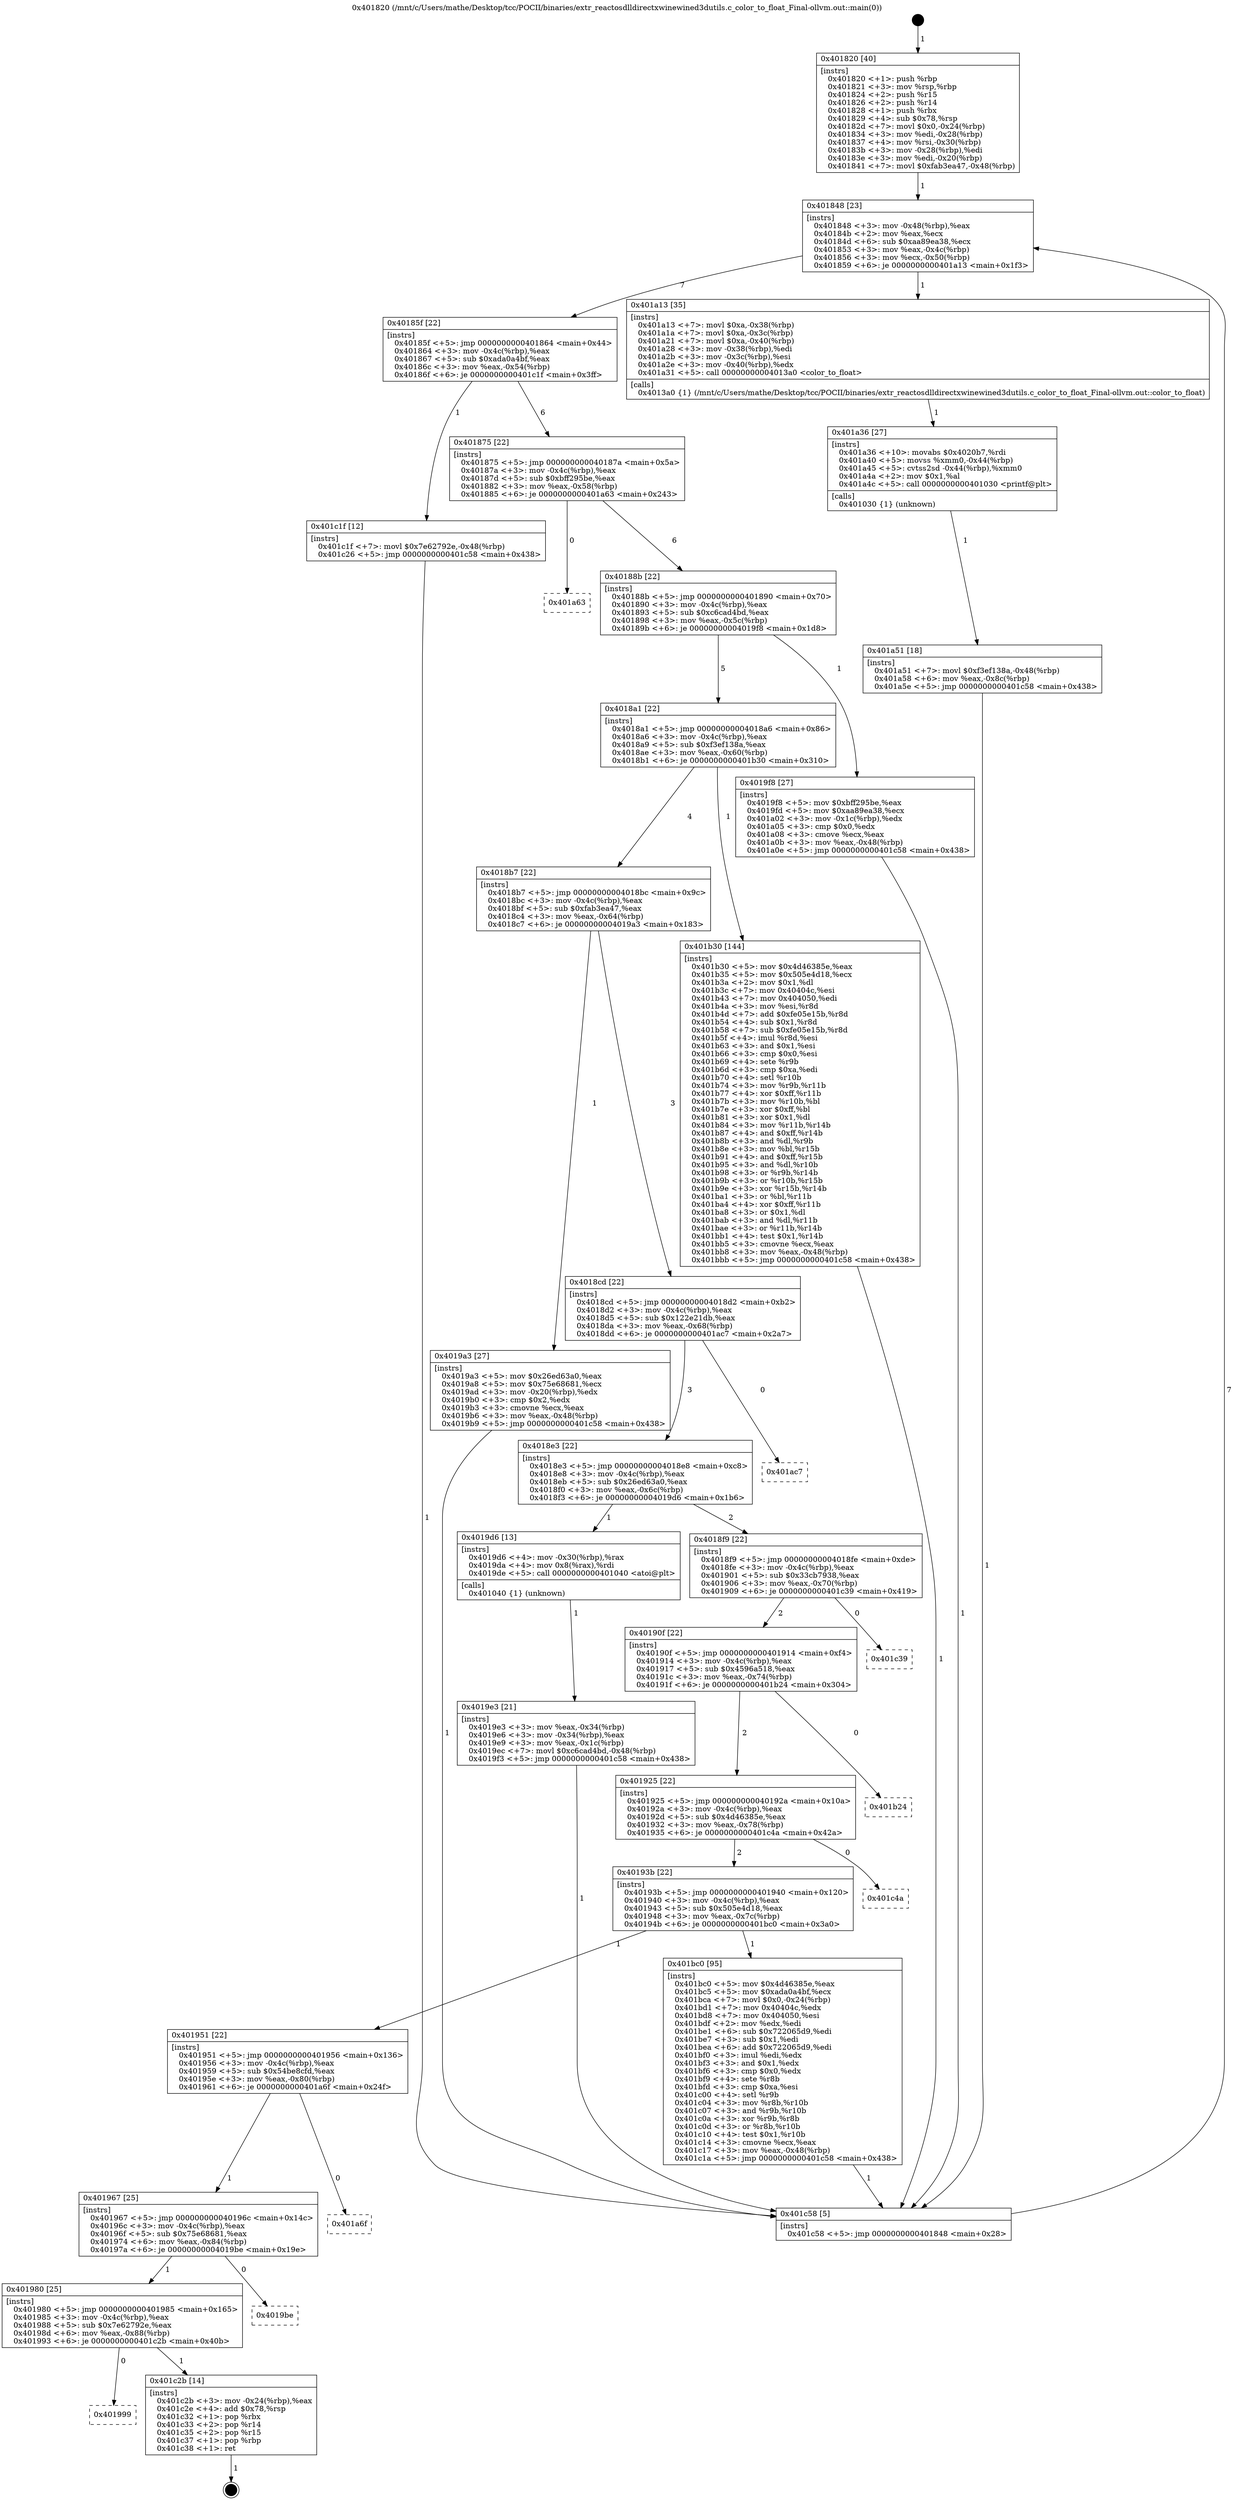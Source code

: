 digraph "0x401820" {
  label = "0x401820 (/mnt/c/Users/mathe/Desktop/tcc/POCII/binaries/extr_reactosdlldirectxwinewined3dutils.c_color_to_float_Final-ollvm.out::main(0))"
  labelloc = "t"
  node[shape=record]

  Entry [label="",width=0.3,height=0.3,shape=circle,fillcolor=black,style=filled]
  "0x401848" [label="{
     0x401848 [23]\l
     | [instrs]\l
     &nbsp;&nbsp;0x401848 \<+3\>: mov -0x48(%rbp),%eax\l
     &nbsp;&nbsp;0x40184b \<+2\>: mov %eax,%ecx\l
     &nbsp;&nbsp;0x40184d \<+6\>: sub $0xaa89ea38,%ecx\l
     &nbsp;&nbsp;0x401853 \<+3\>: mov %eax,-0x4c(%rbp)\l
     &nbsp;&nbsp;0x401856 \<+3\>: mov %ecx,-0x50(%rbp)\l
     &nbsp;&nbsp;0x401859 \<+6\>: je 0000000000401a13 \<main+0x1f3\>\l
  }"]
  "0x401a13" [label="{
     0x401a13 [35]\l
     | [instrs]\l
     &nbsp;&nbsp;0x401a13 \<+7\>: movl $0xa,-0x38(%rbp)\l
     &nbsp;&nbsp;0x401a1a \<+7\>: movl $0xa,-0x3c(%rbp)\l
     &nbsp;&nbsp;0x401a21 \<+7\>: movl $0xa,-0x40(%rbp)\l
     &nbsp;&nbsp;0x401a28 \<+3\>: mov -0x38(%rbp),%edi\l
     &nbsp;&nbsp;0x401a2b \<+3\>: mov -0x3c(%rbp),%esi\l
     &nbsp;&nbsp;0x401a2e \<+3\>: mov -0x40(%rbp),%edx\l
     &nbsp;&nbsp;0x401a31 \<+5\>: call 00000000004013a0 \<color_to_float\>\l
     | [calls]\l
     &nbsp;&nbsp;0x4013a0 \{1\} (/mnt/c/Users/mathe/Desktop/tcc/POCII/binaries/extr_reactosdlldirectxwinewined3dutils.c_color_to_float_Final-ollvm.out::color_to_float)\l
  }"]
  "0x40185f" [label="{
     0x40185f [22]\l
     | [instrs]\l
     &nbsp;&nbsp;0x40185f \<+5\>: jmp 0000000000401864 \<main+0x44\>\l
     &nbsp;&nbsp;0x401864 \<+3\>: mov -0x4c(%rbp),%eax\l
     &nbsp;&nbsp;0x401867 \<+5\>: sub $0xada0a4bf,%eax\l
     &nbsp;&nbsp;0x40186c \<+3\>: mov %eax,-0x54(%rbp)\l
     &nbsp;&nbsp;0x40186f \<+6\>: je 0000000000401c1f \<main+0x3ff\>\l
  }"]
  Exit [label="",width=0.3,height=0.3,shape=circle,fillcolor=black,style=filled,peripheries=2]
  "0x401c1f" [label="{
     0x401c1f [12]\l
     | [instrs]\l
     &nbsp;&nbsp;0x401c1f \<+7\>: movl $0x7e62792e,-0x48(%rbp)\l
     &nbsp;&nbsp;0x401c26 \<+5\>: jmp 0000000000401c58 \<main+0x438\>\l
  }"]
  "0x401875" [label="{
     0x401875 [22]\l
     | [instrs]\l
     &nbsp;&nbsp;0x401875 \<+5\>: jmp 000000000040187a \<main+0x5a\>\l
     &nbsp;&nbsp;0x40187a \<+3\>: mov -0x4c(%rbp),%eax\l
     &nbsp;&nbsp;0x40187d \<+5\>: sub $0xbff295be,%eax\l
     &nbsp;&nbsp;0x401882 \<+3\>: mov %eax,-0x58(%rbp)\l
     &nbsp;&nbsp;0x401885 \<+6\>: je 0000000000401a63 \<main+0x243\>\l
  }"]
  "0x401999" [label="{
     0x401999\l
  }", style=dashed]
  "0x401a63" [label="{
     0x401a63\l
  }", style=dashed]
  "0x40188b" [label="{
     0x40188b [22]\l
     | [instrs]\l
     &nbsp;&nbsp;0x40188b \<+5\>: jmp 0000000000401890 \<main+0x70\>\l
     &nbsp;&nbsp;0x401890 \<+3\>: mov -0x4c(%rbp),%eax\l
     &nbsp;&nbsp;0x401893 \<+5\>: sub $0xc6cad4bd,%eax\l
     &nbsp;&nbsp;0x401898 \<+3\>: mov %eax,-0x5c(%rbp)\l
     &nbsp;&nbsp;0x40189b \<+6\>: je 00000000004019f8 \<main+0x1d8\>\l
  }"]
  "0x401c2b" [label="{
     0x401c2b [14]\l
     | [instrs]\l
     &nbsp;&nbsp;0x401c2b \<+3\>: mov -0x24(%rbp),%eax\l
     &nbsp;&nbsp;0x401c2e \<+4\>: add $0x78,%rsp\l
     &nbsp;&nbsp;0x401c32 \<+1\>: pop %rbx\l
     &nbsp;&nbsp;0x401c33 \<+2\>: pop %r14\l
     &nbsp;&nbsp;0x401c35 \<+2\>: pop %r15\l
     &nbsp;&nbsp;0x401c37 \<+1\>: pop %rbp\l
     &nbsp;&nbsp;0x401c38 \<+1\>: ret\l
  }"]
  "0x4019f8" [label="{
     0x4019f8 [27]\l
     | [instrs]\l
     &nbsp;&nbsp;0x4019f8 \<+5\>: mov $0xbff295be,%eax\l
     &nbsp;&nbsp;0x4019fd \<+5\>: mov $0xaa89ea38,%ecx\l
     &nbsp;&nbsp;0x401a02 \<+3\>: mov -0x1c(%rbp),%edx\l
     &nbsp;&nbsp;0x401a05 \<+3\>: cmp $0x0,%edx\l
     &nbsp;&nbsp;0x401a08 \<+3\>: cmove %ecx,%eax\l
     &nbsp;&nbsp;0x401a0b \<+3\>: mov %eax,-0x48(%rbp)\l
     &nbsp;&nbsp;0x401a0e \<+5\>: jmp 0000000000401c58 \<main+0x438\>\l
  }"]
  "0x4018a1" [label="{
     0x4018a1 [22]\l
     | [instrs]\l
     &nbsp;&nbsp;0x4018a1 \<+5\>: jmp 00000000004018a6 \<main+0x86\>\l
     &nbsp;&nbsp;0x4018a6 \<+3\>: mov -0x4c(%rbp),%eax\l
     &nbsp;&nbsp;0x4018a9 \<+5\>: sub $0xf3ef138a,%eax\l
     &nbsp;&nbsp;0x4018ae \<+3\>: mov %eax,-0x60(%rbp)\l
     &nbsp;&nbsp;0x4018b1 \<+6\>: je 0000000000401b30 \<main+0x310\>\l
  }"]
  "0x401980" [label="{
     0x401980 [25]\l
     | [instrs]\l
     &nbsp;&nbsp;0x401980 \<+5\>: jmp 0000000000401985 \<main+0x165\>\l
     &nbsp;&nbsp;0x401985 \<+3\>: mov -0x4c(%rbp),%eax\l
     &nbsp;&nbsp;0x401988 \<+5\>: sub $0x7e62792e,%eax\l
     &nbsp;&nbsp;0x40198d \<+6\>: mov %eax,-0x88(%rbp)\l
     &nbsp;&nbsp;0x401993 \<+6\>: je 0000000000401c2b \<main+0x40b\>\l
  }"]
  "0x401b30" [label="{
     0x401b30 [144]\l
     | [instrs]\l
     &nbsp;&nbsp;0x401b30 \<+5\>: mov $0x4d46385e,%eax\l
     &nbsp;&nbsp;0x401b35 \<+5\>: mov $0x505e4d18,%ecx\l
     &nbsp;&nbsp;0x401b3a \<+2\>: mov $0x1,%dl\l
     &nbsp;&nbsp;0x401b3c \<+7\>: mov 0x40404c,%esi\l
     &nbsp;&nbsp;0x401b43 \<+7\>: mov 0x404050,%edi\l
     &nbsp;&nbsp;0x401b4a \<+3\>: mov %esi,%r8d\l
     &nbsp;&nbsp;0x401b4d \<+7\>: add $0xfe05e15b,%r8d\l
     &nbsp;&nbsp;0x401b54 \<+4\>: sub $0x1,%r8d\l
     &nbsp;&nbsp;0x401b58 \<+7\>: sub $0xfe05e15b,%r8d\l
     &nbsp;&nbsp;0x401b5f \<+4\>: imul %r8d,%esi\l
     &nbsp;&nbsp;0x401b63 \<+3\>: and $0x1,%esi\l
     &nbsp;&nbsp;0x401b66 \<+3\>: cmp $0x0,%esi\l
     &nbsp;&nbsp;0x401b69 \<+4\>: sete %r9b\l
     &nbsp;&nbsp;0x401b6d \<+3\>: cmp $0xa,%edi\l
     &nbsp;&nbsp;0x401b70 \<+4\>: setl %r10b\l
     &nbsp;&nbsp;0x401b74 \<+3\>: mov %r9b,%r11b\l
     &nbsp;&nbsp;0x401b77 \<+4\>: xor $0xff,%r11b\l
     &nbsp;&nbsp;0x401b7b \<+3\>: mov %r10b,%bl\l
     &nbsp;&nbsp;0x401b7e \<+3\>: xor $0xff,%bl\l
     &nbsp;&nbsp;0x401b81 \<+3\>: xor $0x1,%dl\l
     &nbsp;&nbsp;0x401b84 \<+3\>: mov %r11b,%r14b\l
     &nbsp;&nbsp;0x401b87 \<+4\>: and $0xff,%r14b\l
     &nbsp;&nbsp;0x401b8b \<+3\>: and %dl,%r9b\l
     &nbsp;&nbsp;0x401b8e \<+3\>: mov %bl,%r15b\l
     &nbsp;&nbsp;0x401b91 \<+4\>: and $0xff,%r15b\l
     &nbsp;&nbsp;0x401b95 \<+3\>: and %dl,%r10b\l
     &nbsp;&nbsp;0x401b98 \<+3\>: or %r9b,%r14b\l
     &nbsp;&nbsp;0x401b9b \<+3\>: or %r10b,%r15b\l
     &nbsp;&nbsp;0x401b9e \<+3\>: xor %r15b,%r14b\l
     &nbsp;&nbsp;0x401ba1 \<+3\>: or %bl,%r11b\l
     &nbsp;&nbsp;0x401ba4 \<+4\>: xor $0xff,%r11b\l
     &nbsp;&nbsp;0x401ba8 \<+3\>: or $0x1,%dl\l
     &nbsp;&nbsp;0x401bab \<+3\>: and %dl,%r11b\l
     &nbsp;&nbsp;0x401bae \<+3\>: or %r11b,%r14b\l
     &nbsp;&nbsp;0x401bb1 \<+4\>: test $0x1,%r14b\l
     &nbsp;&nbsp;0x401bb5 \<+3\>: cmovne %ecx,%eax\l
     &nbsp;&nbsp;0x401bb8 \<+3\>: mov %eax,-0x48(%rbp)\l
     &nbsp;&nbsp;0x401bbb \<+5\>: jmp 0000000000401c58 \<main+0x438\>\l
  }"]
  "0x4018b7" [label="{
     0x4018b7 [22]\l
     | [instrs]\l
     &nbsp;&nbsp;0x4018b7 \<+5\>: jmp 00000000004018bc \<main+0x9c\>\l
     &nbsp;&nbsp;0x4018bc \<+3\>: mov -0x4c(%rbp),%eax\l
     &nbsp;&nbsp;0x4018bf \<+5\>: sub $0xfab3ea47,%eax\l
     &nbsp;&nbsp;0x4018c4 \<+3\>: mov %eax,-0x64(%rbp)\l
     &nbsp;&nbsp;0x4018c7 \<+6\>: je 00000000004019a3 \<main+0x183\>\l
  }"]
  "0x4019be" [label="{
     0x4019be\l
  }", style=dashed]
  "0x4019a3" [label="{
     0x4019a3 [27]\l
     | [instrs]\l
     &nbsp;&nbsp;0x4019a3 \<+5\>: mov $0x26ed63a0,%eax\l
     &nbsp;&nbsp;0x4019a8 \<+5\>: mov $0x75e68681,%ecx\l
     &nbsp;&nbsp;0x4019ad \<+3\>: mov -0x20(%rbp),%edx\l
     &nbsp;&nbsp;0x4019b0 \<+3\>: cmp $0x2,%edx\l
     &nbsp;&nbsp;0x4019b3 \<+3\>: cmovne %ecx,%eax\l
     &nbsp;&nbsp;0x4019b6 \<+3\>: mov %eax,-0x48(%rbp)\l
     &nbsp;&nbsp;0x4019b9 \<+5\>: jmp 0000000000401c58 \<main+0x438\>\l
  }"]
  "0x4018cd" [label="{
     0x4018cd [22]\l
     | [instrs]\l
     &nbsp;&nbsp;0x4018cd \<+5\>: jmp 00000000004018d2 \<main+0xb2\>\l
     &nbsp;&nbsp;0x4018d2 \<+3\>: mov -0x4c(%rbp),%eax\l
     &nbsp;&nbsp;0x4018d5 \<+5\>: sub $0x122e21db,%eax\l
     &nbsp;&nbsp;0x4018da \<+3\>: mov %eax,-0x68(%rbp)\l
     &nbsp;&nbsp;0x4018dd \<+6\>: je 0000000000401ac7 \<main+0x2a7\>\l
  }"]
  "0x401c58" [label="{
     0x401c58 [5]\l
     | [instrs]\l
     &nbsp;&nbsp;0x401c58 \<+5\>: jmp 0000000000401848 \<main+0x28\>\l
  }"]
  "0x401820" [label="{
     0x401820 [40]\l
     | [instrs]\l
     &nbsp;&nbsp;0x401820 \<+1\>: push %rbp\l
     &nbsp;&nbsp;0x401821 \<+3\>: mov %rsp,%rbp\l
     &nbsp;&nbsp;0x401824 \<+2\>: push %r15\l
     &nbsp;&nbsp;0x401826 \<+2\>: push %r14\l
     &nbsp;&nbsp;0x401828 \<+1\>: push %rbx\l
     &nbsp;&nbsp;0x401829 \<+4\>: sub $0x78,%rsp\l
     &nbsp;&nbsp;0x40182d \<+7\>: movl $0x0,-0x24(%rbp)\l
     &nbsp;&nbsp;0x401834 \<+3\>: mov %edi,-0x28(%rbp)\l
     &nbsp;&nbsp;0x401837 \<+4\>: mov %rsi,-0x30(%rbp)\l
     &nbsp;&nbsp;0x40183b \<+3\>: mov -0x28(%rbp),%edi\l
     &nbsp;&nbsp;0x40183e \<+3\>: mov %edi,-0x20(%rbp)\l
     &nbsp;&nbsp;0x401841 \<+7\>: movl $0xfab3ea47,-0x48(%rbp)\l
  }"]
  "0x401967" [label="{
     0x401967 [25]\l
     | [instrs]\l
     &nbsp;&nbsp;0x401967 \<+5\>: jmp 000000000040196c \<main+0x14c\>\l
     &nbsp;&nbsp;0x40196c \<+3\>: mov -0x4c(%rbp),%eax\l
     &nbsp;&nbsp;0x40196f \<+5\>: sub $0x75e68681,%eax\l
     &nbsp;&nbsp;0x401974 \<+6\>: mov %eax,-0x84(%rbp)\l
     &nbsp;&nbsp;0x40197a \<+6\>: je 00000000004019be \<main+0x19e\>\l
  }"]
  "0x401ac7" [label="{
     0x401ac7\l
  }", style=dashed]
  "0x4018e3" [label="{
     0x4018e3 [22]\l
     | [instrs]\l
     &nbsp;&nbsp;0x4018e3 \<+5\>: jmp 00000000004018e8 \<main+0xc8\>\l
     &nbsp;&nbsp;0x4018e8 \<+3\>: mov -0x4c(%rbp),%eax\l
     &nbsp;&nbsp;0x4018eb \<+5\>: sub $0x26ed63a0,%eax\l
     &nbsp;&nbsp;0x4018f0 \<+3\>: mov %eax,-0x6c(%rbp)\l
     &nbsp;&nbsp;0x4018f3 \<+6\>: je 00000000004019d6 \<main+0x1b6\>\l
  }"]
  "0x401a6f" [label="{
     0x401a6f\l
  }", style=dashed]
  "0x4019d6" [label="{
     0x4019d6 [13]\l
     | [instrs]\l
     &nbsp;&nbsp;0x4019d6 \<+4\>: mov -0x30(%rbp),%rax\l
     &nbsp;&nbsp;0x4019da \<+4\>: mov 0x8(%rax),%rdi\l
     &nbsp;&nbsp;0x4019de \<+5\>: call 0000000000401040 \<atoi@plt\>\l
     | [calls]\l
     &nbsp;&nbsp;0x401040 \{1\} (unknown)\l
  }"]
  "0x4018f9" [label="{
     0x4018f9 [22]\l
     | [instrs]\l
     &nbsp;&nbsp;0x4018f9 \<+5\>: jmp 00000000004018fe \<main+0xde\>\l
     &nbsp;&nbsp;0x4018fe \<+3\>: mov -0x4c(%rbp),%eax\l
     &nbsp;&nbsp;0x401901 \<+5\>: sub $0x33cb7938,%eax\l
     &nbsp;&nbsp;0x401906 \<+3\>: mov %eax,-0x70(%rbp)\l
     &nbsp;&nbsp;0x401909 \<+6\>: je 0000000000401c39 \<main+0x419\>\l
  }"]
  "0x4019e3" [label="{
     0x4019e3 [21]\l
     | [instrs]\l
     &nbsp;&nbsp;0x4019e3 \<+3\>: mov %eax,-0x34(%rbp)\l
     &nbsp;&nbsp;0x4019e6 \<+3\>: mov -0x34(%rbp),%eax\l
     &nbsp;&nbsp;0x4019e9 \<+3\>: mov %eax,-0x1c(%rbp)\l
     &nbsp;&nbsp;0x4019ec \<+7\>: movl $0xc6cad4bd,-0x48(%rbp)\l
     &nbsp;&nbsp;0x4019f3 \<+5\>: jmp 0000000000401c58 \<main+0x438\>\l
  }"]
  "0x401a36" [label="{
     0x401a36 [27]\l
     | [instrs]\l
     &nbsp;&nbsp;0x401a36 \<+10\>: movabs $0x4020b7,%rdi\l
     &nbsp;&nbsp;0x401a40 \<+5\>: movss %xmm0,-0x44(%rbp)\l
     &nbsp;&nbsp;0x401a45 \<+5\>: cvtss2sd -0x44(%rbp),%xmm0\l
     &nbsp;&nbsp;0x401a4a \<+2\>: mov $0x1,%al\l
     &nbsp;&nbsp;0x401a4c \<+5\>: call 0000000000401030 \<printf@plt\>\l
     | [calls]\l
     &nbsp;&nbsp;0x401030 \{1\} (unknown)\l
  }"]
  "0x401a51" [label="{
     0x401a51 [18]\l
     | [instrs]\l
     &nbsp;&nbsp;0x401a51 \<+7\>: movl $0xf3ef138a,-0x48(%rbp)\l
     &nbsp;&nbsp;0x401a58 \<+6\>: mov %eax,-0x8c(%rbp)\l
     &nbsp;&nbsp;0x401a5e \<+5\>: jmp 0000000000401c58 \<main+0x438\>\l
  }"]
  "0x401951" [label="{
     0x401951 [22]\l
     | [instrs]\l
     &nbsp;&nbsp;0x401951 \<+5\>: jmp 0000000000401956 \<main+0x136\>\l
     &nbsp;&nbsp;0x401956 \<+3\>: mov -0x4c(%rbp),%eax\l
     &nbsp;&nbsp;0x401959 \<+5\>: sub $0x54be8cfd,%eax\l
     &nbsp;&nbsp;0x40195e \<+3\>: mov %eax,-0x80(%rbp)\l
     &nbsp;&nbsp;0x401961 \<+6\>: je 0000000000401a6f \<main+0x24f\>\l
  }"]
  "0x401c39" [label="{
     0x401c39\l
  }", style=dashed]
  "0x40190f" [label="{
     0x40190f [22]\l
     | [instrs]\l
     &nbsp;&nbsp;0x40190f \<+5\>: jmp 0000000000401914 \<main+0xf4\>\l
     &nbsp;&nbsp;0x401914 \<+3\>: mov -0x4c(%rbp),%eax\l
     &nbsp;&nbsp;0x401917 \<+5\>: sub $0x4596a518,%eax\l
     &nbsp;&nbsp;0x40191c \<+3\>: mov %eax,-0x74(%rbp)\l
     &nbsp;&nbsp;0x40191f \<+6\>: je 0000000000401b24 \<main+0x304\>\l
  }"]
  "0x401bc0" [label="{
     0x401bc0 [95]\l
     | [instrs]\l
     &nbsp;&nbsp;0x401bc0 \<+5\>: mov $0x4d46385e,%eax\l
     &nbsp;&nbsp;0x401bc5 \<+5\>: mov $0xada0a4bf,%ecx\l
     &nbsp;&nbsp;0x401bca \<+7\>: movl $0x0,-0x24(%rbp)\l
     &nbsp;&nbsp;0x401bd1 \<+7\>: mov 0x40404c,%edx\l
     &nbsp;&nbsp;0x401bd8 \<+7\>: mov 0x404050,%esi\l
     &nbsp;&nbsp;0x401bdf \<+2\>: mov %edx,%edi\l
     &nbsp;&nbsp;0x401be1 \<+6\>: sub $0x722065d9,%edi\l
     &nbsp;&nbsp;0x401be7 \<+3\>: sub $0x1,%edi\l
     &nbsp;&nbsp;0x401bea \<+6\>: add $0x722065d9,%edi\l
     &nbsp;&nbsp;0x401bf0 \<+3\>: imul %edi,%edx\l
     &nbsp;&nbsp;0x401bf3 \<+3\>: and $0x1,%edx\l
     &nbsp;&nbsp;0x401bf6 \<+3\>: cmp $0x0,%edx\l
     &nbsp;&nbsp;0x401bf9 \<+4\>: sete %r8b\l
     &nbsp;&nbsp;0x401bfd \<+3\>: cmp $0xa,%esi\l
     &nbsp;&nbsp;0x401c00 \<+4\>: setl %r9b\l
     &nbsp;&nbsp;0x401c04 \<+3\>: mov %r8b,%r10b\l
     &nbsp;&nbsp;0x401c07 \<+3\>: and %r9b,%r10b\l
     &nbsp;&nbsp;0x401c0a \<+3\>: xor %r9b,%r8b\l
     &nbsp;&nbsp;0x401c0d \<+3\>: or %r8b,%r10b\l
     &nbsp;&nbsp;0x401c10 \<+4\>: test $0x1,%r10b\l
     &nbsp;&nbsp;0x401c14 \<+3\>: cmovne %ecx,%eax\l
     &nbsp;&nbsp;0x401c17 \<+3\>: mov %eax,-0x48(%rbp)\l
     &nbsp;&nbsp;0x401c1a \<+5\>: jmp 0000000000401c58 \<main+0x438\>\l
  }"]
  "0x401b24" [label="{
     0x401b24\l
  }", style=dashed]
  "0x401925" [label="{
     0x401925 [22]\l
     | [instrs]\l
     &nbsp;&nbsp;0x401925 \<+5\>: jmp 000000000040192a \<main+0x10a\>\l
     &nbsp;&nbsp;0x40192a \<+3\>: mov -0x4c(%rbp),%eax\l
     &nbsp;&nbsp;0x40192d \<+5\>: sub $0x4d46385e,%eax\l
     &nbsp;&nbsp;0x401932 \<+3\>: mov %eax,-0x78(%rbp)\l
     &nbsp;&nbsp;0x401935 \<+6\>: je 0000000000401c4a \<main+0x42a\>\l
  }"]
  "0x40193b" [label="{
     0x40193b [22]\l
     | [instrs]\l
     &nbsp;&nbsp;0x40193b \<+5\>: jmp 0000000000401940 \<main+0x120\>\l
     &nbsp;&nbsp;0x401940 \<+3\>: mov -0x4c(%rbp),%eax\l
     &nbsp;&nbsp;0x401943 \<+5\>: sub $0x505e4d18,%eax\l
     &nbsp;&nbsp;0x401948 \<+3\>: mov %eax,-0x7c(%rbp)\l
     &nbsp;&nbsp;0x40194b \<+6\>: je 0000000000401bc0 \<main+0x3a0\>\l
  }"]
  "0x401c4a" [label="{
     0x401c4a\l
  }", style=dashed]
  Entry -> "0x401820" [label=" 1"]
  "0x401848" -> "0x401a13" [label=" 1"]
  "0x401848" -> "0x40185f" [label=" 7"]
  "0x401c2b" -> Exit [label=" 1"]
  "0x40185f" -> "0x401c1f" [label=" 1"]
  "0x40185f" -> "0x401875" [label=" 6"]
  "0x401980" -> "0x401999" [label=" 0"]
  "0x401875" -> "0x401a63" [label=" 0"]
  "0x401875" -> "0x40188b" [label=" 6"]
  "0x401980" -> "0x401c2b" [label=" 1"]
  "0x40188b" -> "0x4019f8" [label=" 1"]
  "0x40188b" -> "0x4018a1" [label=" 5"]
  "0x401967" -> "0x401980" [label=" 1"]
  "0x4018a1" -> "0x401b30" [label=" 1"]
  "0x4018a1" -> "0x4018b7" [label=" 4"]
  "0x401967" -> "0x4019be" [label=" 0"]
  "0x4018b7" -> "0x4019a3" [label=" 1"]
  "0x4018b7" -> "0x4018cd" [label=" 3"]
  "0x4019a3" -> "0x401c58" [label=" 1"]
  "0x401820" -> "0x401848" [label=" 1"]
  "0x401c58" -> "0x401848" [label=" 7"]
  "0x401951" -> "0x401967" [label=" 1"]
  "0x4018cd" -> "0x401ac7" [label=" 0"]
  "0x4018cd" -> "0x4018e3" [label=" 3"]
  "0x401951" -> "0x401a6f" [label=" 0"]
  "0x4018e3" -> "0x4019d6" [label=" 1"]
  "0x4018e3" -> "0x4018f9" [label=" 2"]
  "0x4019d6" -> "0x4019e3" [label=" 1"]
  "0x4019e3" -> "0x401c58" [label=" 1"]
  "0x4019f8" -> "0x401c58" [label=" 1"]
  "0x401a13" -> "0x401a36" [label=" 1"]
  "0x401a36" -> "0x401a51" [label=" 1"]
  "0x401a51" -> "0x401c58" [label=" 1"]
  "0x401b30" -> "0x401c58" [label=" 1"]
  "0x401c1f" -> "0x401c58" [label=" 1"]
  "0x4018f9" -> "0x401c39" [label=" 0"]
  "0x4018f9" -> "0x40190f" [label=" 2"]
  "0x401bc0" -> "0x401c58" [label=" 1"]
  "0x40190f" -> "0x401b24" [label=" 0"]
  "0x40190f" -> "0x401925" [label=" 2"]
  "0x40193b" -> "0x401951" [label=" 1"]
  "0x401925" -> "0x401c4a" [label=" 0"]
  "0x401925" -> "0x40193b" [label=" 2"]
  "0x40193b" -> "0x401bc0" [label=" 1"]
}
